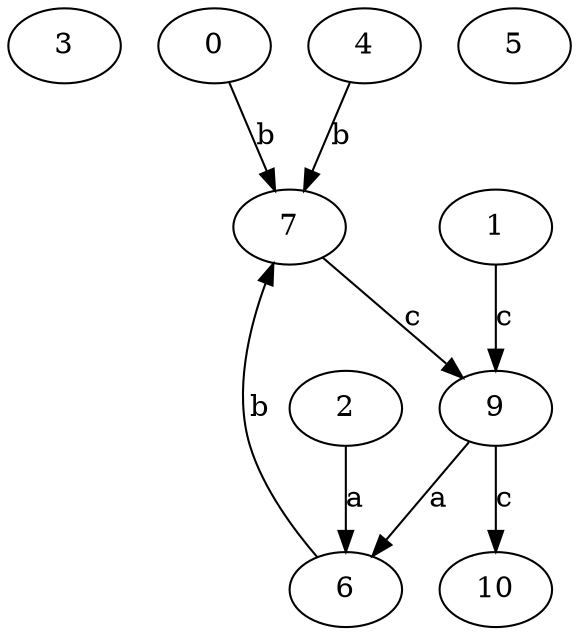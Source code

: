 strict digraph  {
3;
0;
4;
1;
5;
6;
2;
7;
9;
10;
0 -> 7  [label=b];
4 -> 7  [label=b];
1 -> 9  [label=c];
6 -> 7  [label=b];
2 -> 6  [label=a];
7 -> 9  [label=c];
9 -> 6  [label=a];
9 -> 10  [label=c];
}
